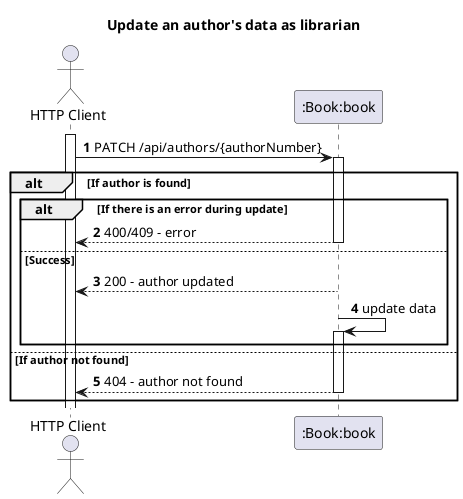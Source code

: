 @startuml
'https://plantuml.com/sequence-diagram
autoactivate on
autonumber

title Update an author's data as librarian

actor "HTTP Client" as User
participant ":Book:book" as Rest

activate User

User -> Rest: PATCH /api/authors/{authorNumber}

alt If author is found


    alt If there is an error during update
        Rest --> User: 400/409 - error
    else Success
        Rest --> User: 200 - author updated
        Rest -> Rest: update data
    end
else If author not found
    Rest --> User: 404 - author not found
end

@enduml
